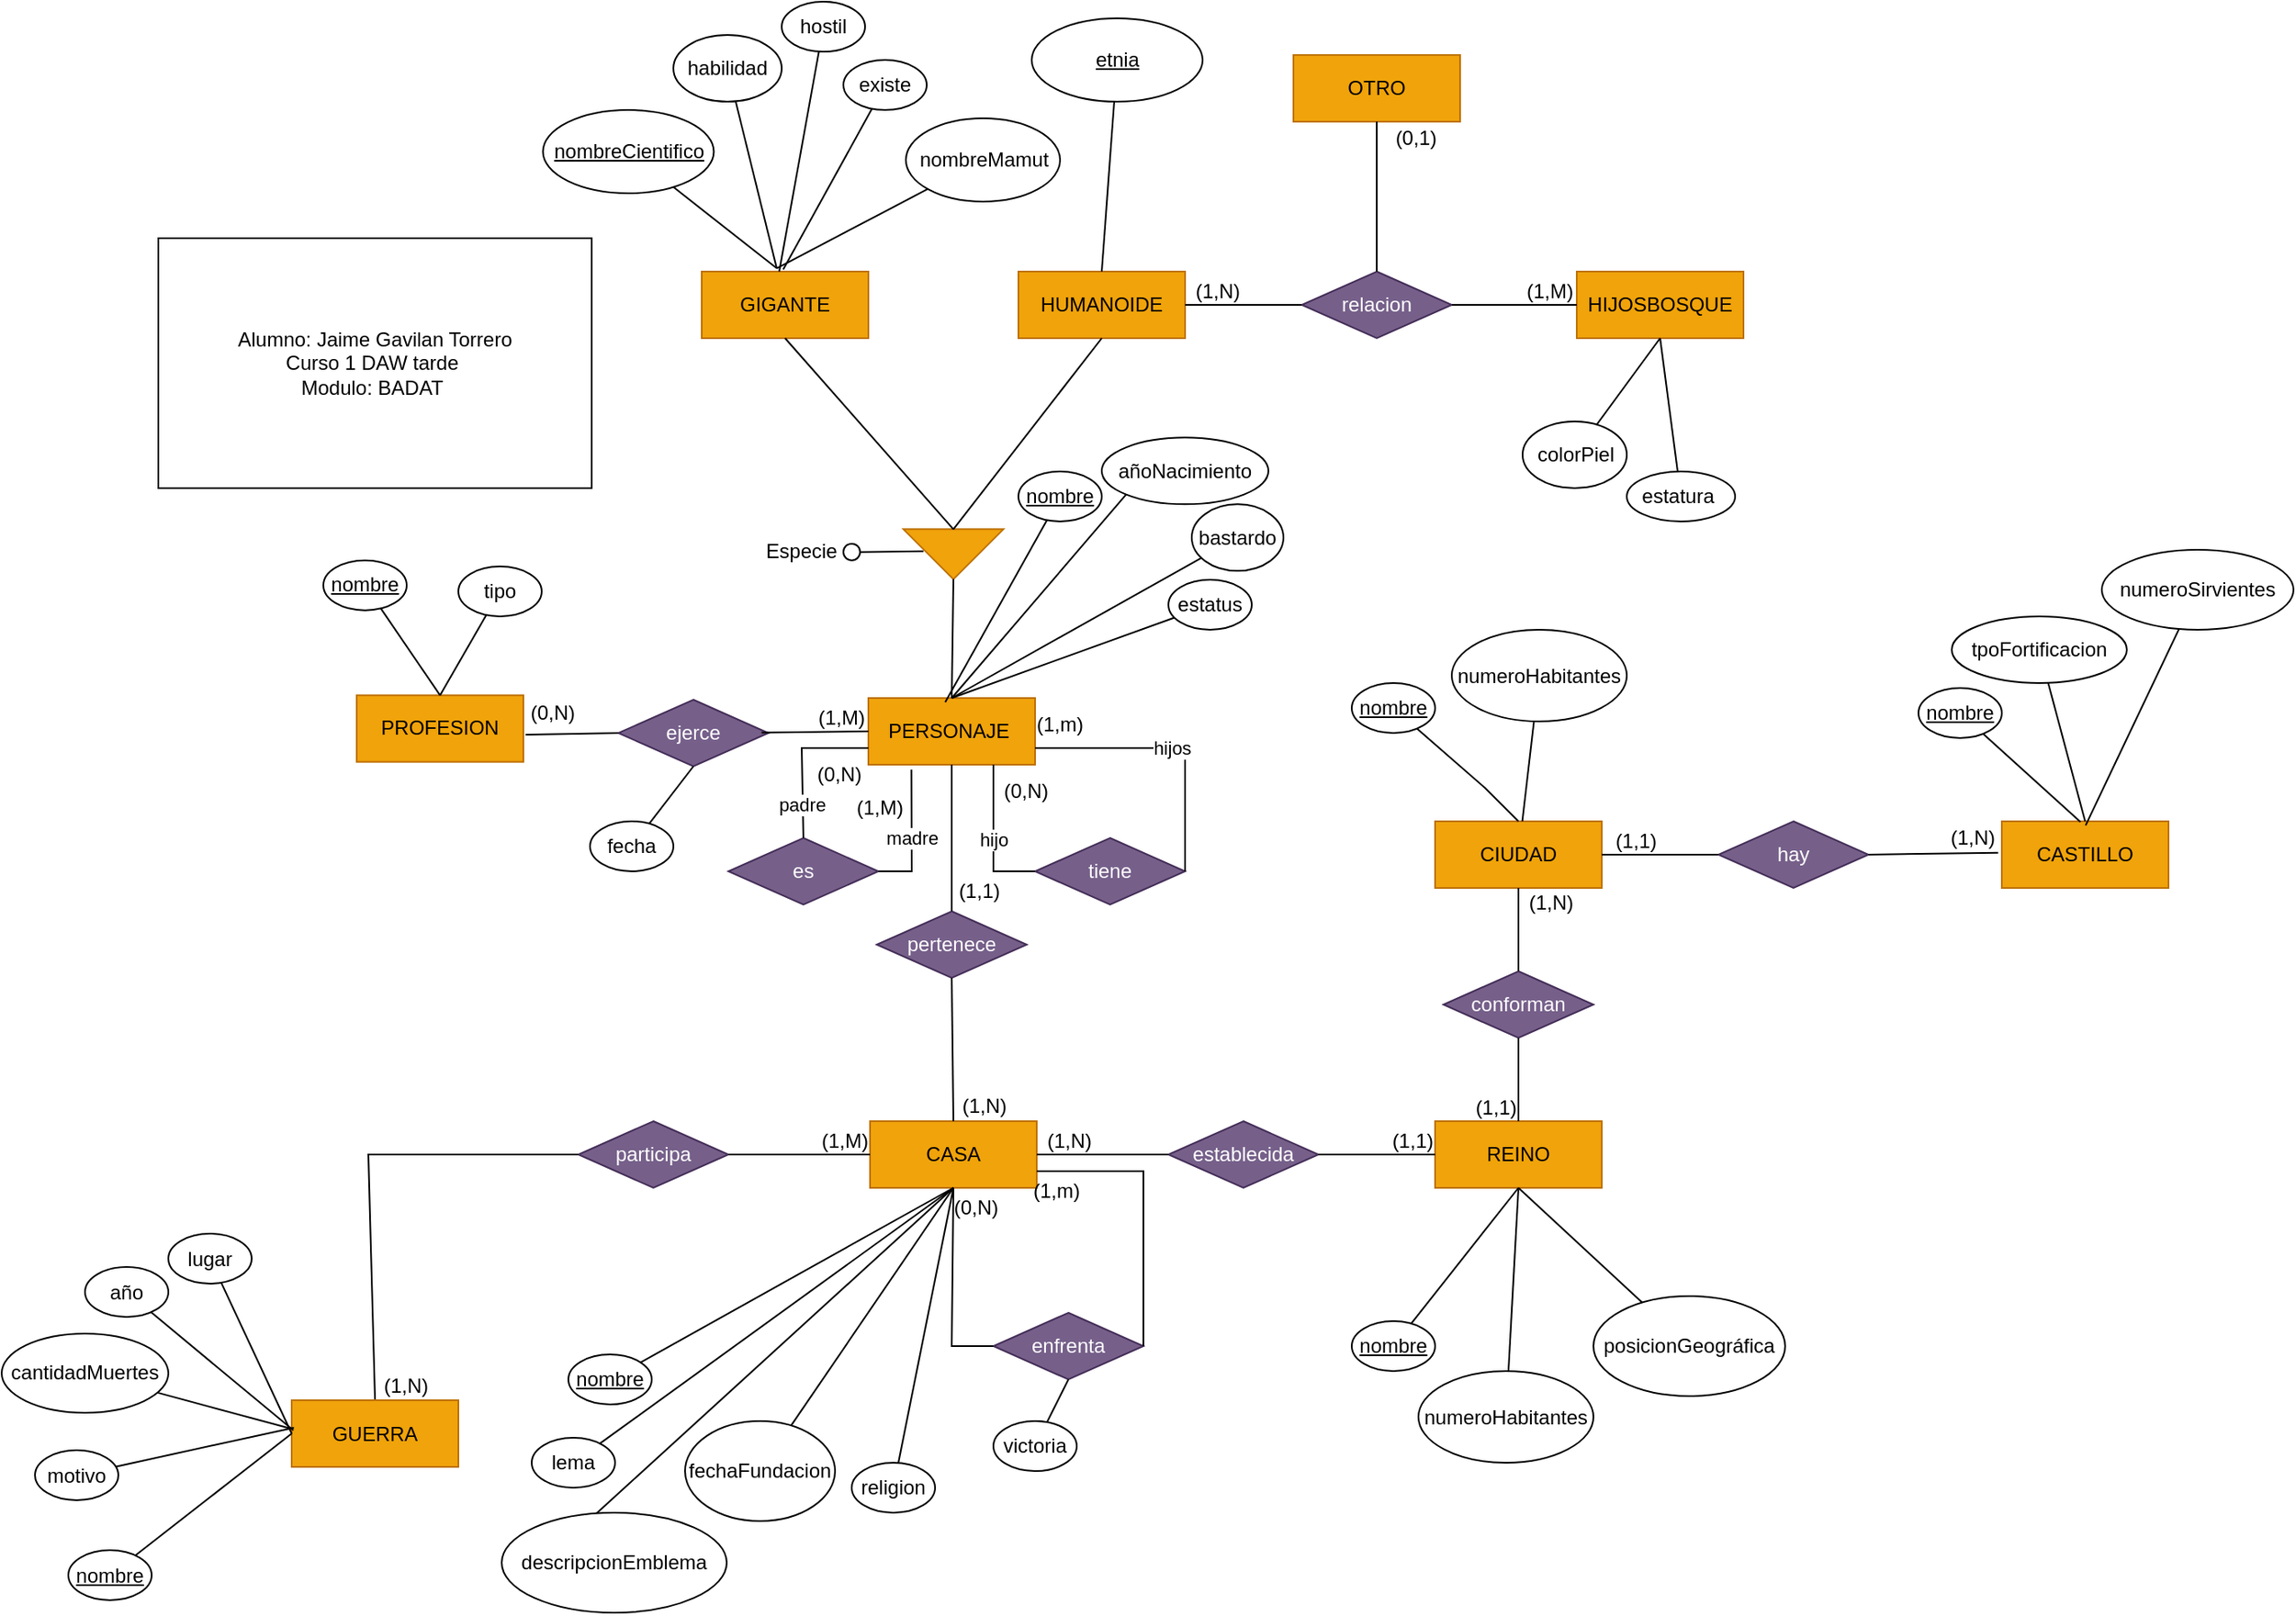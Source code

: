 <mxfile version="25.0.2">
  <diagram name="Página-1" id="i-In-CGGQDORLEXFnY1a">
    <mxGraphModel dx="3553" dy="3043" grid="1" gridSize="10" guides="1" tooltips="1" connect="1" arrows="1" fold="1" page="1" pageScale="1" pageWidth="827" pageHeight="1169" math="0" shadow="0">
      <root>
        <mxCell id="0" />
        <mxCell id="1" parent="0" />
        <mxCell id="lAShCBdb06rWJHVx_8w6-1" value="PERSONAJE&amp;nbsp;" style="whiteSpace=wrap;html=1;align=center;fillColor=#f0a30a;strokeColor=#BD7000;fontColor=#000000;" parent="1" vertex="1">
          <mxGeometry x="220" y="136" width="100" height="40" as="geometry" />
        </mxCell>
        <mxCell id="lAShCBdb06rWJHVx_8w6-2" value="" style="endArrow=none;html=1;rounded=0;exitX=0.461;exitY=0.063;exitDx=0;exitDy=0;exitPerimeter=0;" parent="1" source="lAShCBdb06rWJHVx_8w6-1" target="lAShCBdb06rWJHVx_8w6-3" edge="1">
          <mxGeometry relative="1" as="geometry">
            <mxPoint x="321" y="100" as="sourcePoint" />
            <mxPoint x="241" y="-5" as="targetPoint" />
          </mxGeometry>
        </mxCell>
        <mxCell id="lAShCBdb06rWJHVx_8w6-3" value="&lt;u&gt;nombre&lt;/u&gt;" style="ellipse;whiteSpace=wrap;html=1;align=center;" parent="1" vertex="1">
          <mxGeometry x="310" width="50" height="30" as="geometry" />
        </mxCell>
        <mxCell id="lAShCBdb06rWJHVx_8w6-6" value="" style="endArrow=none;html=1;rounded=0;exitX=0.5;exitY=0;exitDx=0;exitDy=0;entryX=0;entryY=1;entryDx=0;entryDy=0;" parent="1" source="lAShCBdb06rWJHVx_8w6-1" target="lAShCBdb06rWJHVx_8w6-7" edge="1">
          <mxGeometry relative="1" as="geometry">
            <mxPoint x="321" y="100" as="sourcePoint" />
            <mxPoint x="301" y="5" as="targetPoint" />
          </mxGeometry>
        </mxCell>
        <mxCell id="lAShCBdb06rWJHVx_8w6-7" value="añoNacimiento" style="ellipse;whiteSpace=wrap;html=1;align=center;" parent="1" vertex="1">
          <mxGeometry x="360" y="-20.32" width="100" height="40" as="geometry" />
        </mxCell>
        <mxCell id="lAShCBdb06rWJHVx_8w6-9" value="" style="endArrow=none;html=1;rounded=0;exitX=0.5;exitY=0;exitDx=0;exitDy=0;" parent="1" source="lAShCBdb06rWJHVx_8w6-1" target="lAShCBdb06rWJHVx_8w6-10" edge="1">
          <mxGeometry relative="1" as="geometry">
            <mxPoint x="270" y="140" as="sourcePoint" />
            <mxPoint x="391" y="-15" as="targetPoint" />
          </mxGeometry>
        </mxCell>
        <mxCell id="lAShCBdb06rWJHVx_8w6-10" value="bastardo" style="ellipse;whiteSpace=wrap;html=1;align=center;" parent="1" vertex="1">
          <mxGeometry x="414" y="19.68" width="55" height="40" as="geometry" />
        </mxCell>
        <mxCell id="lAShCBdb06rWJHVx_8w6-11" value="" style="endArrow=none;html=1;rounded=0;exitX=0.5;exitY=0;exitDx=0;exitDy=0;" parent="1" source="lAShCBdb06rWJHVx_8w6-1" target="lAShCBdb06rWJHVx_8w6-12" edge="1">
          <mxGeometry relative="1" as="geometry">
            <mxPoint x="321" y="100" as="sourcePoint" />
            <mxPoint x="475" y="-5" as="targetPoint" />
          </mxGeometry>
        </mxCell>
        <mxCell id="lAShCBdb06rWJHVx_8w6-12" value="estatus" style="ellipse;whiteSpace=wrap;html=1;align=center;" parent="1" vertex="1">
          <mxGeometry x="400" y="65" width="50" height="30" as="geometry" />
        </mxCell>
        <mxCell id="lAShCBdb06rWJHVx_8w6-13" value="CASA" style="whiteSpace=wrap;html=1;align=center;fillColor=#f0a30a;strokeColor=#BD7000;fontColor=#000000;" parent="1" vertex="1">
          <mxGeometry x="221" y="390" width="100" height="40" as="geometry" />
        </mxCell>
        <mxCell id="lAShCBdb06rWJHVx_8w6-14" value="pertenece" style="shape=rhombus;perimeter=rhombusPerimeter;whiteSpace=wrap;html=1;align=center;fillColor=#76608a;fontColor=#ffffff;strokeColor=#432D57;" parent="1" vertex="1">
          <mxGeometry x="225" y="264" width="90" height="40" as="geometry" />
        </mxCell>
        <mxCell id="lAShCBdb06rWJHVx_8w6-15" value="" style="endArrow=none;html=1;rounded=0;exitX=0.5;exitY=1;exitDx=0;exitDy=0;entryX=0.5;entryY=0;entryDx=0;entryDy=0;" parent="1" source="lAShCBdb06rWJHVx_8w6-14" target="lAShCBdb06rWJHVx_8w6-13" edge="1">
          <mxGeometry relative="1" as="geometry">
            <mxPoint x="127" y="220" as="sourcePoint" />
            <mxPoint x="80" y="250" as="targetPoint" />
          </mxGeometry>
        </mxCell>
        <mxCell id="lAShCBdb06rWJHVx_8w6-16" value="(1,N)" style="resizable=0;html=1;whiteSpace=wrap;align=right;verticalAlign=bottom;" parent="lAShCBdb06rWJHVx_8w6-15" connectable="0" vertex="1">
          <mxGeometry x="1" relative="1" as="geometry">
            <mxPoint x="34" as="offset" />
          </mxGeometry>
        </mxCell>
        <mxCell id="lAShCBdb06rWJHVx_8w6-17" value="" style="endArrow=none;html=1;rounded=0;exitX=0.5;exitY=0;exitDx=0;exitDy=0;entryX=0.5;entryY=1;entryDx=0;entryDy=0;" parent="1" source="lAShCBdb06rWJHVx_8w6-14" target="lAShCBdb06rWJHVx_8w6-1" edge="1">
          <mxGeometry relative="1" as="geometry">
            <mxPoint x="127" y="136" as="sourcePoint" />
            <mxPoint x="300" y="166" as="targetPoint" />
          </mxGeometry>
        </mxCell>
        <mxCell id="lAShCBdb06rWJHVx_8w6-18" value="(1,1)" style="resizable=0;html=1;whiteSpace=wrap;align=right;verticalAlign=bottom;" parent="lAShCBdb06rWJHVx_8w6-17" connectable="0" vertex="1">
          <mxGeometry x="1" relative="1" as="geometry">
            <mxPoint x="30" y="84" as="offset" />
          </mxGeometry>
        </mxCell>
        <mxCell id="lAShCBdb06rWJHVx_8w6-19" value="" style="endArrow=none;html=1;rounded=0;exitX=0.5;exitY=1;exitDx=0;exitDy=0;" parent="1" source="lAShCBdb06rWJHVx_8w6-13" target="lAShCBdb06rWJHVx_8w6-20" edge="1">
          <mxGeometry relative="1" as="geometry">
            <mxPoint x="300" y="533" as="sourcePoint" />
            <mxPoint x="266" y="445" as="targetPoint" />
          </mxGeometry>
        </mxCell>
        <mxCell id="lAShCBdb06rWJHVx_8w6-20" value="&lt;u&gt;nombre&lt;/u&gt;" style="ellipse;whiteSpace=wrap;html=1;align=center;" parent="1" vertex="1">
          <mxGeometry x="40" y="530" width="50" height="30" as="geometry" />
        </mxCell>
        <mxCell id="lAShCBdb06rWJHVx_8w6-21" value="" style="endArrow=none;html=1;rounded=0;exitX=0.5;exitY=1;exitDx=0;exitDy=0;" parent="1" source="lAShCBdb06rWJHVx_8w6-13" target="lAShCBdb06rWJHVx_8w6-22" edge="1">
          <mxGeometry relative="1" as="geometry">
            <mxPoint x="221" y="505" as="sourcePoint" />
            <mxPoint x="281" y="505" as="targetPoint" />
          </mxGeometry>
        </mxCell>
        <mxCell id="lAShCBdb06rWJHVx_8w6-22" value="lema" style="ellipse;whiteSpace=wrap;html=1;align=center;" parent="1" vertex="1">
          <mxGeometry x="18" y="580" width="50" height="30" as="geometry" />
        </mxCell>
        <mxCell id="lAShCBdb06rWJHVx_8w6-23" value="" style="endArrow=none;html=1;rounded=0;exitX=0.5;exitY=1;exitDx=0;exitDy=0;entryX=0.385;entryY=0.081;entryDx=0;entryDy=0;entryPerimeter=0;" parent="1" source="lAShCBdb06rWJHVx_8w6-13" target="lAShCBdb06rWJHVx_8w6-24" edge="1">
          <mxGeometry relative="1" as="geometry">
            <mxPoint x="280" y="515" as="sourcePoint" />
            <mxPoint x="340" y="515" as="targetPoint" />
          </mxGeometry>
        </mxCell>
        <mxCell id="lAShCBdb06rWJHVx_8w6-24" value="descripcionEmblema" style="ellipse;whiteSpace=wrap;html=1;align=center;" parent="1" vertex="1">
          <mxGeometry y="625" width="135" height="60" as="geometry" />
        </mxCell>
        <mxCell id="lAShCBdb06rWJHVx_8w6-25" value="" style="endArrow=none;html=1;rounded=0;exitX=0.5;exitY=1;exitDx=0;exitDy=0;" parent="1" source="lAShCBdb06rWJHVx_8w6-13" target="lAShCBdb06rWJHVx_8w6-26" edge="1">
          <mxGeometry relative="1" as="geometry">
            <mxPoint x="345" y="515" as="sourcePoint" />
            <mxPoint x="405" y="515" as="targetPoint" />
          </mxGeometry>
        </mxCell>
        <mxCell id="lAShCBdb06rWJHVx_8w6-26" value="fechaFundacion" style="ellipse;whiteSpace=wrap;html=1;align=center;" parent="1" vertex="1">
          <mxGeometry x="110" y="570" width="90" height="60" as="geometry" />
        </mxCell>
        <mxCell id="lAShCBdb06rWJHVx_8w6-27" value="" style="endArrow=none;html=1;rounded=0;exitX=0.5;exitY=1;exitDx=0;exitDy=0;" parent="1" source="lAShCBdb06rWJHVx_8w6-13" target="lAShCBdb06rWJHVx_8w6-28" edge="1">
          <mxGeometry relative="1" as="geometry">
            <mxPoint x="371" y="525" as="sourcePoint" />
            <mxPoint x="431" y="525" as="targetPoint" />
          </mxGeometry>
        </mxCell>
        <mxCell id="lAShCBdb06rWJHVx_8w6-28" value="religion" style="ellipse;whiteSpace=wrap;html=1;align=center;" parent="1" vertex="1">
          <mxGeometry x="210" y="595" width="50" height="30" as="geometry" />
        </mxCell>
        <mxCell id="lAShCBdb06rWJHVx_8w6-29" value="REINO" style="whiteSpace=wrap;html=1;align=center;fillColor=#f0a30a;strokeColor=#BD7000;fontColor=#000000;" parent="1" vertex="1">
          <mxGeometry x="560" y="390" width="100" height="40" as="geometry" />
        </mxCell>
        <mxCell id="lAShCBdb06rWJHVx_8w6-30" value="establecida" style="shape=rhombus;perimeter=rhombusPerimeter;whiteSpace=wrap;html=1;align=center;fillColor=#76608a;fontColor=#ffffff;strokeColor=#432D57;" parent="1" vertex="1">
          <mxGeometry x="400" y="390" width="90" height="40" as="geometry" />
        </mxCell>
        <mxCell id="lAShCBdb06rWJHVx_8w6-31" value="" style="endArrow=none;html=1;rounded=0;exitX=0;exitY=0.5;exitDx=0;exitDy=0;entryX=1;entryY=0.5;entryDx=0;entryDy=0;" parent="1" source="lAShCBdb06rWJHVx_8w6-30" target="lAShCBdb06rWJHVx_8w6-13" edge="1">
          <mxGeometry relative="1" as="geometry">
            <mxPoint x="377" y="380" as="sourcePoint" />
            <mxPoint x="330" y="410" as="targetPoint" />
          </mxGeometry>
        </mxCell>
        <mxCell id="lAShCBdb06rWJHVx_8w6-32" value="(1,N)" style="resizable=0;html=1;whiteSpace=wrap;align=right;verticalAlign=bottom;" parent="lAShCBdb06rWJHVx_8w6-31" connectable="0" vertex="1">
          <mxGeometry x="1" relative="1" as="geometry">
            <mxPoint x="34" as="offset" />
          </mxGeometry>
        </mxCell>
        <mxCell id="lAShCBdb06rWJHVx_8w6-33" value="" style="endArrow=none;html=1;rounded=0;exitX=1;exitY=0.5;exitDx=0;exitDy=0;entryX=0;entryY=0.5;entryDx=0;entryDy=0;" parent="1" source="lAShCBdb06rWJHVx_8w6-30" target="lAShCBdb06rWJHVx_8w6-29" edge="1">
          <mxGeometry relative="1" as="geometry">
            <mxPoint x="377" y="380" as="sourcePoint" />
            <mxPoint x="550" y="410" as="targetPoint" />
          </mxGeometry>
        </mxCell>
        <mxCell id="lAShCBdb06rWJHVx_8w6-34" value="(1,1)" style="resizable=0;html=1;whiteSpace=wrap;align=right;verticalAlign=bottom;" parent="lAShCBdb06rWJHVx_8w6-33" connectable="0" vertex="1">
          <mxGeometry x="1" relative="1" as="geometry">
            <mxPoint as="offset" />
          </mxGeometry>
        </mxCell>
        <mxCell id="lAShCBdb06rWJHVx_8w6-35" value="" style="endArrow=none;html=1;rounded=0;exitX=0.5;exitY=1;exitDx=0;exitDy=0;" parent="1" source="lAShCBdb06rWJHVx_8w6-29" target="lAShCBdb06rWJHVx_8w6-36" edge="1">
          <mxGeometry relative="1" as="geometry">
            <mxPoint x="621" y="480" as="sourcePoint" />
            <mxPoint x="616" y="495" as="targetPoint" />
          </mxGeometry>
        </mxCell>
        <mxCell id="lAShCBdb06rWJHVx_8w6-36" value="&lt;u&gt;nombre&lt;/u&gt;" style="ellipse;whiteSpace=wrap;html=1;align=center;" parent="1" vertex="1">
          <mxGeometry x="510" y="510" width="50" height="30" as="geometry" />
        </mxCell>
        <mxCell id="lAShCBdb06rWJHVx_8w6-37" value="" style="endArrow=none;html=1;rounded=0;exitX=0.5;exitY=1;exitDx=0;exitDy=0;" parent="1" source="lAShCBdb06rWJHVx_8w6-29" target="lAShCBdb06rWJHVx_8w6-38" edge="1">
          <mxGeometry relative="1" as="geometry">
            <mxPoint x="550" y="510" as="sourcePoint" />
            <mxPoint x="610" y="510" as="targetPoint" />
          </mxGeometry>
        </mxCell>
        <mxCell id="lAShCBdb06rWJHVx_8w6-38" value="numeroHabitantes" style="ellipse;whiteSpace=wrap;html=1;align=center;" parent="1" vertex="1">
          <mxGeometry x="550" y="540" width="105" height="55" as="geometry" />
        </mxCell>
        <mxCell id="lAShCBdb06rWJHVx_8w6-39" value="" style="endArrow=none;html=1;rounded=0;exitX=0.5;exitY=1;exitDx=0;exitDy=0;" parent="1" source="lAShCBdb06rWJHVx_8w6-29" target="lAShCBdb06rWJHVx_8w6-40" edge="1">
          <mxGeometry relative="1" as="geometry">
            <mxPoint x="630" y="495" as="sourcePoint" />
            <mxPoint x="690" y="495" as="targetPoint" />
          </mxGeometry>
        </mxCell>
        <mxCell id="lAShCBdb06rWJHVx_8w6-40" value="posicionGeográfica" style="ellipse;whiteSpace=wrap;html=1;align=center;" parent="1" vertex="1">
          <mxGeometry x="655" y="495" width="115" height="60" as="geometry" />
        </mxCell>
        <mxCell id="lAShCBdb06rWJHVx_8w6-43" value="CIUDAD" style="whiteSpace=wrap;html=1;align=center;fillColor=#f0a30a;strokeColor=#BD7000;fontColor=#000000;" parent="1" vertex="1">
          <mxGeometry x="560" y="210" width="100" height="40" as="geometry" />
        </mxCell>
        <mxCell id="lAShCBdb06rWJHVx_8w6-44" value="conforman" style="shape=rhombus;perimeter=rhombusPerimeter;whiteSpace=wrap;html=1;align=center;fillColor=#76608a;fontColor=#ffffff;strokeColor=#432D57;" parent="1" vertex="1">
          <mxGeometry x="565" y="300" width="90" height="40" as="geometry" />
        </mxCell>
        <mxCell id="lAShCBdb06rWJHVx_8w6-45" value="" style="endArrow=none;html=1;rounded=0;exitX=0.5;exitY=0;exitDx=0;exitDy=0;entryX=0.5;entryY=1;entryDx=0;entryDy=0;" parent="1" source="lAShCBdb06rWJHVx_8w6-44" target="lAShCBdb06rWJHVx_8w6-43" edge="1">
          <mxGeometry relative="1" as="geometry">
            <mxPoint x="542" y="290" as="sourcePoint" />
            <mxPoint x="495" y="320" as="targetPoint" />
          </mxGeometry>
        </mxCell>
        <mxCell id="lAShCBdb06rWJHVx_8w6-46" value="(1,N)" style="resizable=0;html=1;whiteSpace=wrap;align=right;verticalAlign=bottom;" parent="lAShCBdb06rWJHVx_8w6-45" connectable="0" vertex="1">
          <mxGeometry x="1" relative="1" as="geometry">
            <mxPoint x="34" y="17" as="offset" />
          </mxGeometry>
        </mxCell>
        <mxCell id="lAShCBdb06rWJHVx_8w6-47" value="" style="endArrow=none;html=1;rounded=0;exitX=0.5;exitY=1;exitDx=0;exitDy=0;entryX=0.5;entryY=0;entryDx=0;entryDy=0;" parent="1" source="lAShCBdb06rWJHVx_8w6-44" target="lAShCBdb06rWJHVx_8w6-29" edge="1">
          <mxGeometry relative="1" as="geometry">
            <mxPoint x="537" y="290" as="sourcePoint" />
            <mxPoint x="710" y="320" as="targetPoint" />
            <Array as="points" />
          </mxGeometry>
        </mxCell>
        <mxCell id="lAShCBdb06rWJHVx_8w6-48" value="(1,1)" style="resizable=0;html=1;whiteSpace=wrap;align=right;verticalAlign=bottom;" parent="lAShCBdb06rWJHVx_8w6-47" connectable="0" vertex="1">
          <mxGeometry x="1" relative="1" as="geometry">
            <mxPoint as="offset" />
          </mxGeometry>
        </mxCell>
        <mxCell id="lAShCBdb06rWJHVx_8w6-49" value="" style="endArrow=none;html=1;rounded=0;exitX=0.5;exitY=0;exitDx=0;exitDy=0;" parent="1" source="lAShCBdb06rWJHVx_8w6-43" target="lAShCBdb06rWJHVx_8w6-50" edge="1">
          <mxGeometry relative="1" as="geometry">
            <mxPoint x="614" y="210" as="sourcePoint" />
            <mxPoint x="580" y="122" as="targetPoint" />
            <Array as="points">
              <mxPoint x="590" y="190" />
            </Array>
          </mxGeometry>
        </mxCell>
        <mxCell id="lAShCBdb06rWJHVx_8w6-50" value="&lt;u&gt;nombre&lt;/u&gt;" style="ellipse;whiteSpace=wrap;html=1;align=center;" parent="1" vertex="1">
          <mxGeometry x="510" y="127" width="50" height="30" as="geometry" />
        </mxCell>
        <mxCell id="lAShCBdb06rWJHVx_8w6-51" value="" style="endArrow=none;html=1;rounded=0;" parent="1" source="lAShCBdb06rWJHVx_8w6-43" target="lAShCBdb06rWJHVx_8w6-52" edge="1">
          <mxGeometry relative="1" as="geometry">
            <mxPoint x="697.5" y="25" as="sourcePoint" />
            <mxPoint x="697.5" y="105" as="targetPoint" />
          </mxGeometry>
        </mxCell>
        <mxCell id="lAShCBdb06rWJHVx_8w6-52" value="numeroHabitantes" style="ellipse;whiteSpace=wrap;html=1;align=center;" parent="1" vertex="1">
          <mxGeometry x="570" y="95" width="105" height="55" as="geometry" />
        </mxCell>
        <mxCell id="lAShCBdb06rWJHVx_8w6-53" value="CASTILLO" style="whiteSpace=wrap;html=1;align=center;fillColor=#f0a30a;strokeColor=#BD7000;fontColor=#000000;" parent="1" vertex="1">
          <mxGeometry x="900" y="210" width="100" height="40" as="geometry" />
        </mxCell>
        <mxCell id="lAShCBdb06rWJHVx_8w6-54" value="hay" style="shape=rhombus;perimeter=rhombusPerimeter;whiteSpace=wrap;html=1;align=center;fillColor=#76608a;fontColor=#ffffff;strokeColor=#432D57;" parent="1" vertex="1">
          <mxGeometry x="730" y="210" width="90" height="40" as="geometry" />
        </mxCell>
        <mxCell id="lAShCBdb06rWJHVx_8w6-55" value="" style="endArrow=none;html=1;rounded=0;exitX=0;exitY=0.5;exitDx=0;exitDy=0;entryX=1;entryY=0.5;entryDx=0;entryDy=0;entryPerimeter=0;" parent="1" source="lAShCBdb06rWJHVx_8w6-54" target="lAShCBdb06rWJHVx_8w6-43" edge="1">
          <mxGeometry relative="1" as="geometry">
            <mxPoint x="707" y="200" as="sourcePoint" />
            <mxPoint x="660" y="228" as="targetPoint" />
            <Array as="points">
              <mxPoint x="700" y="230" />
            </Array>
          </mxGeometry>
        </mxCell>
        <mxCell id="lAShCBdb06rWJHVx_8w6-56" value="(1,1)" style="resizable=0;html=1;whiteSpace=wrap;align=right;verticalAlign=bottom;" parent="lAShCBdb06rWJHVx_8w6-55" connectable="0" vertex="1">
          <mxGeometry x="1" relative="1" as="geometry">
            <mxPoint x="34" as="offset" />
          </mxGeometry>
        </mxCell>
        <mxCell id="lAShCBdb06rWJHVx_8w6-57" value="" style="endArrow=none;html=1;rounded=0;exitX=1;exitY=0.5;exitDx=0;exitDy=0;entryX=-0.022;entryY=0.471;entryDx=0;entryDy=0;entryPerimeter=0;" parent="1" source="lAShCBdb06rWJHVx_8w6-54" target="lAShCBdb06rWJHVx_8w6-53" edge="1">
          <mxGeometry relative="1" as="geometry">
            <mxPoint x="707" y="200" as="sourcePoint" />
            <mxPoint x="890" y="230" as="targetPoint" />
          </mxGeometry>
        </mxCell>
        <mxCell id="lAShCBdb06rWJHVx_8w6-58" value="(1,N)" style="resizable=0;html=1;whiteSpace=wrap;align=right;verticalAlign=bottom;" parent="lAShCBdb06rWJHVx_8w6-57" connectable="0" vertex="1">
          <mxGeometry x="1" relative="1" as="geometry">
            <mxPoint as="offset" />
          </mxGeometry>
        </mxCell>
        <mxCell id="lAShCBdb06rWJHVx_8w6-59" value="" style="endArrow=none;html=1;rounded=0;exitX=0.472;exitY=0.009;exitDx=0;exitDy=0;exitPerimeter=0;" parent="1" source="lAShCBdb06rWJHVx_8w6-53" target="lAShCBdb06rWJHVx_8w6-60" edge="1">
          <mxGeometry relative="1" as="geometry">
            <mxPoint x="950" y="213" as="sourcePoint" />
            <mxPoint x="920" y="125" as="targetPoint" />
            <Array as="points" />
          </mxGeometry>
        </mxCell>
        <mxCell id="lAShCBdb06rWJHVx_8w6-60" value="&lt;u&gt;nombre&lt;/u&gt;" style="ellipse;whiteSpace=wrap;html=1;align=center;" parent="1" vertex="1">
          <mxGeometry x="850" y="130" width="50" height="30" as="geometry" />
        </mxCell>
        <mxCell id="lAShCBdb06rWJHVx_8w6-61" value="" style="endArrow=none;html=1;rounded=0;exitX=0.5;exitY=0;exitDx=0;exitDy=0;" parent="1" source="lAShCBdb06rWJHVx_8w6-53" target="lAShCBdb06rWJHVx_8w6-62" edge="1">
          <mxGeometry relative="1" as="geometry">
            <mxPoint x="890" y="142" as="sourcePoint" />
            <mxPoint x="950" y="142" as="targetPoint" />
          </mxGeometry>
        </mxCell>
        <mxCell id="lAShCBdb06rWJHVx_8w6-62" value="tpoFortificacion" style="ellipse;whiteSpace=wrap;html=1;align=center;" parent="1" vertex="1">
          <mxGeometry x="870" y="87" width="105" height="40" as="geometry" />
        </mxCell>
        <mxCell id="lAShCBdb06rWJHVx_8w6-63" value="" style="endArrow=none;html=1;rounded=0;exitX=0.503;exitY=0.061;exitDx=0;exitDy=0;exitPerimeter=0;" parent="1" source="lAShCBdb06rWJHVx_8w6-53" target="lAShCBdb06rWJHVx_8w6-64" edge="1">
          <mxGeometry relative="1" as="geometry">
            <mxPoint x="960" y="107" as="sourcePoint" />
            <mxPoint x="1020" y="107" as="targetPoint" />
          </mxGeometry>
        </mxCell>
        <mxCell id="lAShCBdb06rWJHVx_8w6-64" value="numeroSirvientes" style="ellipse;whiteSpace=wrap;html=1;align=center;" parent="1" vertex="1">
          <mxGeometry x="960" y="47" width="115" height="48" as="geometry" />
        </mxCell>
        <mxCell id="lAShCBdb06rWJHVx_8w6-66" value="participa" style="shape=rhombus;perimeter=rhombusPerimeter;whiteSpace=wrap;html=1;align=center;fillColor=#76608a;fontColor=#ffffff;strokeColor=#432D57;" parent="1" vertex="1">
          <mxGeometry x="46" y="390" width="90" height="40" as="geometry" />
        </mxCell>
        <mxCell id="lAShCBdb06rWJHVx_8w6-67" value="" style="endArrow=none;html=1;rounded=0;exitX=0;exitY=0.5;exitDx=0;exitDy=0;entryX=0.5;entryY=0;entryDx=0;entryDy=0;" parent="1" source="lAShCBdb06rWJHVx_8w6-66" target="lAShCBdb06rWJHVx_8w6-71" edge="1">
          <mxGeometry relative="1" as="geometry">
            <mxPoint x="37" y="380" as="sourcePoint" />
            <mxPoint x="-10" y="410" as="targetPoint" />
            <Array as="points">
              <mxPoint x="-80" y="410" />
            </Array>
          </mxGeometry>
        </mxCell>
        <mxCell id="lAShCBdb06rWJHVx_8w6-68" value="(1,N)" style="resizable=0;html=1;whiteSpace=wrap;align=right;verticalAlign=bottom;" parent="lAShCBdb06rWJHVx_8w6-67" connectable="0" vertex="1">
          <mxGeometry x="1" relative="1" as="geometry">
            <mxPoint x="34" as="offset" />
          </mxGeometry>
        </mxCell>
        <mxCell id="lAShCBdb06rWJHVx_8w6-69" value="" style="endArrow=none;html=1;rounded=0;exitX=1;exitY=0.5;exitDx=0;exitDy=0;entryX=0;entryY=0.5;entryDx=0;entryDy=0;" parent="1" source="lAShCBdb06rWJHVx_8w6-66" target="lAShCBdb06rWJHVx_8w6-13" edge="1">
          <mxGeometry relative="1" as="geometry">
            <mxPoint x="37" y="380" as="sourcePoint" />
            <mxPoint x="210" y="410" as="targetPoint" />
          </mxGeometry>
        </mxCell>
        <mxCell id="lAShCBdb06rWJHVx_8w6-70" value="(1,M)" style="resizable=0;html=1;whiteSpace=wrap;align=right;verticalAlign=bottom;" parent="lAShCBdb06rWJHVx_8w6-69" connectable="0" vertex="1">
          <mxGeometry x="1" relative="1" as="geometry">
            <mxPoint as="offset" />
          </mxGeometry>
        </mxCell>
        <mxCell id="lAShCBdb06rWJHVx_8w6-71" value="GUERRA" style="whiteSpace=wrap;html=1;align=center;fillColor=#f0a30a;strokeColor=#BD7000;fontColor=#000000;" parent="1" vertex="1">
          <mxGeometry x="-126" y="557.5" width="100" height="40" as="geometry" />
        </mxCell>
        <mxCell id="lAShCBdb06rWJHVx_8w6-73" value="" style="endArrow=none;html=1;rounded=0;exitX=0;exitY=0.5;exitDx=0;exitDy=0;" parent="1" source="lAShCBdb06rWJHVx_8w6-71" target="lAShCBdb06rWJHVx_8w6-74" edge="1">
          <mxGeometry relative="1" as="geometry">
            <mxPoint x="-106" y="482.5" as="sourcePoint" />
            <mxPoint x="-46" y="482.5" as="targetPoint" />
          </mxGeometry>
        </mxCell>
        <mxCell id="lAShCBdb06rWJHVx_8w6-74" value="lugar" style="ellipse;whiteSpace=wrap;html=1;align=center;" parent="1" vertex="1">
          <mxGeometry x="-200" y="457.5" width="50" height="30" as="geometry" />
        </mxCell>
        <mxCell id="lAShCBdb06rWJHVx_8w6-75" value="" style="endArrow=none;html=1;rounded=0;exitX=0.01;exitY=0.451;exitDx=0;exitDy=0;exitPerimeter=0;" parent="1" source="lAShCBdb06rWJHVx_8w6-71" target="lAShCBdb06rWJHVx_8w6-76" edge="1">
          <mxGeometry relative="1" as="geometry">
            <mxPoint x="-146" y="422.5" as="sourcePoint" />
            <mxPoint x="-86" y="422.5" as="targetPoint" />
          </mxGeometry>
        </mxCell>
        <mxCell id="lAShCBdb06rWJHVx_8w6-76" value="año" style="ellipse;whiteSpace=wrap;html=1;align=center;" parent="1" vertex="1">
          <mxGeometry x="-250" y="477.5" width="50" height="30" as="geometry" />
        </mxCell>
        <mxCell id="lAShCBdb06rWJHVx_8w6-77" value="" style="endArrow=none;html=1;rounded=0;exitX=-0.01;exitY=0.423;exitDx=0;exitDy=0;exitPerimeter=0;" parent="1" source="lAShCBdb06rWJHVx_8w6-71" target="lAShCBdb06rWJHVx_8w6-78" edge="1">
          <mxGeometry relative="1" as="geometry">
            <mxPoint x="-206" y="437.5" as="sourcePoint" />
            <mxPoint x="-145" y="432.5" as="targetPoint" />
          </mxGeometry>
        </mxCell>
        <mxCell id="lAShCBdb06rWJHVx_8w6-78" value="cantidadMuertes" style="ellipse;whiteSpace=wrap;html=1;align=center;" parent="1" vertex="1">
          <mxGeometry x="-300" y="517.5" width="100" height="47.5" as="geometry" />
        </mxCell>
        <mxCell id="lAShCBdb06rWJHVx_8w6-80" value="" style="endArrow=none;html=1;rounded=0;exitX=0.013;exitY=0.412;exitDx=0;exitDy=0;exitPerimeter=0;" parent="1" source="lAShCBdb06rWJHVx_8w6-71" target="lAShCBdb06rWJHVx_8w6-81" edge="1">
          <mxGeometry relative="1" as="geometry">
            <mxPoint x="-305" y="462.5" as="sourcePoint" />
            <mxPoint x="-245" y="462.5" as="targetPoint" />
          </mxGeometry>
        </mxCell>
        <mxCell id="lAShCBdb06rWJHVx_8w6-81" value="motivo" style="ellipse;whiteSpace=wrap;html=1;align=center;" parent="1" vertex="1">
          <mxGeometry x="-280" y="587.5" width="50" height="30" as="geometry" />
        </mxCell>
        <mxCell id="lAShCBdb06rWJHVx_8w6-82" value="" style="endArrow=none;html=1;rounded=0;exitX=0;exitY=0.5;exitDx=0;exitDy=0;" parent="1" source="lAShCBdb06rWJHVx_8w6-71" target="lAShCBdb06rWJHVx_8w6-83" edge="1">
          <mxGeometry relative="1" as="geometry">
            <mxPoint x="-305" y="509.5" as="sourcePoint" />
            <mxPoint x="-245" y="509.5" as="targetPoint" />
          </mxGeometry>
        </mxCell>
        <mxCell id="lAShCBdb06rWJHVx_8w6-83" value="&lt;u&gt;nombre&lt;/u&gt;" style="ellipse;whiteSpace=wrap;html=1;align=center;" parent="1" vertex="1">
          <mxGeometry x="-260" y="647.5" width="50" height="30" as="geometry" />
        </mxCell>
        <mxCell id="lAShCBdb06rWJHVx_8w6-88" value="enfrenta" style="shape=rhombus;perimeter=rhombusPerimeter;whiteSpace=wrap;html=1;align=center;fillColor=#76608a;fontColor=#ffffff;strokeColor=#432D57;" parent="1" vertex="1">
          <mxGeometry x="295" y="505" width="90" height="40" as="geometry" />
        </mxCell>
        <mxCell id="lAShCBdb06rWJHVx_8w6-89" value="" style="endArrow=none;html=1;rounded=0;exitX=0;exitY=0.5;exitDx=0;exitDy=0;entryX=0.5;entryY=1;entryDx=0;entryDy=0;" parent="1" source="lAShCBdb06rWJHVx_8w6-88" target="lAShCBdb06rWJHVx_8w6-13" edge="1">
          <mxGeometry relative="1" as="geometry">
            <mxPoint x="272" y="495" as="sourcePoint" />
            <mxPoint x="225" y="525" as="targetPoint" />
            <Array as="points">
              <mxPoint x="270" y="525" />
            </Array>
          </mxGeometry>
        </mxCell>
        <mxCell id="lAShCBdb06rWJHVx_8w6-90" value="(0,N)" style="resizable=0;html=1;whiteSpace=wrap;align=right;verticalAlign=bottom;" parent="lAShCBdb06rWJHVx_8w6-89" connectable="0" vertex="1">
          <mxGeometry x="1" relative="1" as="geometry">
            <mxPoint x="29" y="20" as="offset" />
          </mxGeometry>
        </mxCell>
        <mxCell id="lAShCBdb06rWJHVx_8w6-91" value="" style="endArrow=none;html=1;rounded=0;exitX=1;exitY=0.5;exitDx=0;exitDy=0;entryX=1;entryY=0.75;entryDx=0;entryDy=0;" parent="1" source="lAShCBdb06rWJHVx_8w6-88" target="lAShCBdb06rWJHVx_8w6-13" edge="1">
          <mxGeometry relative="1" as="geometry">
            <mxPoint x="272" y="495" as="sourcePoint" />
            <mxPoint x="445" y="525" as="targetPoint" />
            <Array as="points">
              <mxPoint x="385" y="420" />
            </Array>
          </mxGeometry>
        </mxCell>
        <mxCell id="lAShCBdb06rWJHVx_8w6-92" value="(1,m)" style="resizable=0;html=1;whiteSpace=wrap;align=right;verticalAlign=bottom;" parent="lAShCBdb06rWJHVx_8w6-91" connectable="0" vertex="1">
          <mxGeometry x="1" relative="1" as="geometry">
            <mxPoint x="27" y="20" as="offset" />
          </mxGeometry>
        </mxCell>
        <mxCell id="lAShCBdb06rWJHVx_8w6-93" value="" style="endArrow=none;html=1;rounded=0;exitX=0.5;exitY=1;exitDx=0;exitDy=0;" parent="1" source="lAShCBdb06rWJHVx_8w6-88" target="lAShCBdb06rWJHVx_8w6-94" edge="1">
          <mxGeometry relative="1" as="geometry">
            <mxPoint x="320" y="570" as="sourcePoint" />
            <mxPoint x="380" y="570" as="targetPoint" />
          </mxGeometry>
        </mxCell>
        <mxCell id="lAShCBdb06rWJHVx_8w6-94" value="victoria" style="ellipse;whiteSpace=wrap;html=1;align=center;" parent="1" vertex="1">
          <mxGeometry x="295" y="570" width="50" height="30" as="geometry" />
        </mxCell>
        <mxCell id="lAShCBdb06rWJHVx_8w6-95" value="PROFESION" style="whiteSpace=wrap;html=1;align=center;fillColor=#f0a30a;strokeColor=#BD7000;fontColor=#000000;" parent="1" vertex="1">
          <mxGeometry x="-87" y="134.32" width="100" height="40" as="geometry" />
        </mxCell>
        <mxCell id="lAShCBdb06rWJHVx_8w6-96" value="ejerce" style="shape=rhombus;perimeter=rhombusPerimeter;whiteSpace=wrap;html=1;align=center;fillColor=#76608a;fontColor=#ffffff;strokeColor=#432D57;" parent="1" vertex="1">
          <mxGeometry x="70" y="137" width="90" height="40" as="geometry" />
        </mxCell>
        <mxCell id="lAShCBdb06rWJHVx_8w6-97" value="" style="endArrow=none;html=1;rounded=0;exitX=0.954;exitY=0.495;exitDx=0;exitDy=0;entryX=0;entryY=0.5;entryDx=0;entryDy=0;exitPerimeter=0;" parent="1" source="lAShCBdb06rWJHVx_8w6-96" target="lAShCBdb06rWJHVx_8w6-1" edge="1">
          <mxGeometry relative="1" as="geometry">
            <mxPoint x="203" y="46" as="sourcePoint" />
            <mxPoint x="156" y="76" as="targetPoint" />
          </mxGeometry>
        </mxCell>
        <mxCell id="lAShCBdb06rWJHVx_8w6-98" value="(1,M)" style="resizable=0;html=1;whiteSpace=wrap;align=right;verticalAlign=bottom;" parent="lAShCBdb06rWJHVx_8w6-97" connectable="0" vertex="1">
          <mxGeometry x="1" relative="1" as="geometry">
            <mxPoint as="offset" />
          </mxGeometry>
        </mxCell>
        <mxCell id="lAShCBdb06rWJHVx_8w6-99" value="" style="endArrow=none;html=1;rounded=0;exitX=0;exitY=0.5;exitDx=0;exitDy=0;entryX=1.013;entryY=0.591;entryDx=0;entryDy=0;entryPerimeter=0;" parent="1" source="lAShCBdb06rWJHVx_8w6-96" target="lAShCBdb06rWJHVx_8w6-95" edge="1">
          <mxGeometry relative="1" as="geometry">
            <mxPoint x="49" y="126" as="sourcePoint" />
            <mxPoint x="222" y="156" as="targetPoint" />
            <Array as="points" />
          </mxGeometry>
        </mxCell>
        <mxCell id="lAShCBdb06rWJHVx_8w6-100" value="(0,N)" style="resizable=0;html=1;whiteSpace=wrap;align=right;verticalAlign=bottom;" parent="lAShCBdb06rWJHVx_8w6-99" connectable="0" vertex="1">
          <mxGeometry x="1" relative="1" as="geometry">
            <mxPoint x="31" y="-4" as="offset" />
          </mxGeometry>
        </mxCell>
        <mxCell id="lAShCBdb06rWJHVx_8w6-101" value="" style="endArrow=none;html=1;rounded=0;exitX=0.5;exitY=0;exitDx=0;exitDy=0;" parent="1" source="lAShCBdb06rWJHVx_8w6-95" target="lAShCBdb06rWJHVx_8w6-102" edge="1">
          <mxGeometry relative="1" as="geometry">
            <mxPoint x="-117" y="48.32" as="sourcePoint" />
            <mxPoint x="-57" y="48.32" as="targetPoint" />
          </mxGeometry>
        </mxCell>
        <mxCell id="lAShCBdb06rWJHVx_8w6-102" value="&lt;u&gt;nombre&lt;/u&gt;" style="ellipse;whiteSpace=wrap;html=1;align=center;" parent="1" vertex="1">
          <mxGeometry x="-107" y="53.32" width="50" height="30" as="geometry" />
        </mxCell>
        <mxCell id="lAShCBdb06rWJHVx_8w6-103" value="" style="endArrow=none;html=1;rounded=0;exitX=0.5;exitY=0;exitDx=0;exitDy=0;" parent="1" source="lAShCBdb06rWJHVx_8w6-95" target="lAShCBdb06rWJHVx_8w6-104" edge="1">
          <mxGeometry relative="1" as="geometry">
            <mxPoint x="-67" y="58.32" as="sourcePoint" />
            <mxPoint x="-7" y="58.32" as="targetPoint" />
          </mxGeometry>
        </mxCell>
        <mxCell id="lAShCBdb06rWJHVx_8w6-104" value="tipo" style="ellipse;whiteSpace=wrap;html=1;align=center;" parent="1" vertex="1">
          <mxGeometry x="-26" y="57.0" width="50" height="30" as="geometry" />
        </mxCell>
        <mxCell id="lAShCBdb06rWJHVx_8w6-105" value="" style="endArrow=none;html=1;rounded=0;exitX=0.5;exitY=1;exitDx=0;exitDy=0;" parent="1" source="lAShCBdb06rWJHVx_8w6-96" target="lAShCBdb06rWJHVx_8w6-106" edge="1">
          <mxGeometry relative="1" as="geometry">
            <mxPoint x="146" y="132" as="sourcePoint" />
            <mxPoint x="206" y="132" as="targetPoint" />
          </mxGeometry>
        </mxCell>
        <mxCell id="lAShCBdb06rWJHVx_8w6-106" value="fecha" style="ellipse;whiteSpace=wrap;html=1;align=center;" parent="1" vertex="1">
          <mxGeometry x="53" y="210" width="50" height="30" as="geometry" />
        </mxCell>
        <mxCell id="lAShCBdb06rWJHVx_8w6-118" value="" style="triangle;whiteSpace=wrap;html=1;rotation=90;fillColor=#f0a30a;strokeColor=#BD7000;fontColor=#000000;" parent="1" vertex="1">
          <mxGeometry x="256" y="19.68" width="30" height="60" as="geometry" />
        </mxCell>
        <mxCell id="lAShCBdb06rWJHVx_8w6-120" value="" style="ellipse;whiteSpace=wrap;html=1;aspect=fixed;" parent="1" vertex="1">
          <mxGeometry x="205" y="43.32" width="10" height="10" as="geometry" />
        </mxCell>
        <mxCell id="lAShCBdb06rWJHVx_8w6-121" value="" style="endArrow=none;html=1;rounded=0;entryX=1;entryY=0.5;entryDx=0;entryDy=0;exitX=0.44;exitY=0.799;exitDx=0;exitDy=0;exitPerimeter=0;" parent="1" source="lAShCBdb06rWJHVx_8w6-118" target="lAShCBdb06rWJHVx_8w6-120" edge="1">
          <mxGeometry relative="1" as="geometry">
            <mxPoint x="200" y="80" as="sourcePoint" />
            <mxPoint x="132.98" y="49.68" as="targetPoint" />
          </mxGeometry>
        </mxCell>
        <mxCell id="lAShCBdb06rWJHVx_8w6-122" value="&amp;nbsp; &amp;nbsp;Especie" style="text;html=1;align=center;verticalAlign=middle;whiteSpace=wrap;rounded=0;" parent="1" vertex="1">
          <mxGeometry x="145" y="33.32" width="60" height="30" as="geometry" />
        </mxCell>
        <mxCell id="lAShCBdb06rWJHVx_8w6-123" value="" style="endArrow=none;html=1;rounded=0;exitX=0.5;exitY=0;exitDx=0;exitDy=0;entryX=1;entryY=0.5;entryDx=0;entryDy=0;" parent="1" source="lAShCBdb06rWJHVx_8w6-1" target="lAShCBdb06rWJHVx_8w6-118" edge="1">
          <mxGeometry width="50" height="50" relative="1" as="geometry">
            <mxPoint x="230" y="70" as="sourcePoint" />
            <mxPoint x="280" y="20" as="targetPoint" />
          </mxGeometry>
        </mxCell>
        <mxCell id="lAShCBdb06rWJHVx_8w6-124" value="GIGANTE" style="whiteSpace=wrap;html=1;align=center;fillColor=#f0a30a;strokeColor=#BD7000;fontColor=#000000;" parent="1" vertex="1">
          <mxGeometry x="120" y="-120" width="100" height="40" as="geometry" />
        </mxCell>
        <mxCell id="lAShCBdb06rWJHVx_8w6-126" value="HUMANOIDE" style="whiteSpace=wrap;html=1;align=center;fillColor=#f0a30a;strokeColor=#BD7000;fontColor=#000000;" parent="1" vertex="1">
          <mxGeometry x="310" y="-120" width="100" height="40" as="geometry" />
        </mxCell>
        <mxCell id="lAShCBdb06rWJHVx_8w6-127" value="" style="endArrow=none;html=1;rounded=0;exitX=0;exitY=0.5;exitDx=0;exitDy=0;entryX=0.5;entryY=1;entryDx=0;entryDy=0;" parent="1" source="lAShCBdb06rWJHVx_8w6-118" target="lAShCBdb06rWJHVx_8w6-124" edge="1">
          <mxGeometry width="50" height="50" relative="1" as="geometry">
            <mxPoint x="270" y="-10" as="sourcePoint" />
            <mxPoint x="320" y="-60" as="targetPoint" />
          </mxGeometry>
        </mxCell>
        <mxCell id="lAShCBdb06rWJHVx_8w6-128" value="" style="endArrow=none;html=1;rounded=0;exitX=0;exitY=0.5;exitDx=0;exitDy=0;entryX=0.5;entryY=1;entryDx=0;entryDy=0;" parent="1" source="lAShCBdb06rWJHVx_8w6-118" target="lAShCBdb06rWJHVx_8w6-126" edge="1">
          <mxGeometry width="50" height="50" relative="1" as="geometry">
            <mxPoint x="270" y="-10" as="sourcePoint" />
            <mxPoint x="320" y="-60" as="targetPoint" />
          </mxGeometry>
        </mxCell>
        <mxCell id="lAShCBdb06rWJHVx_8w6-129" value="" style="endArrow=none;html=1;rounded=0;exitX=0.5;exitY=0;exitDx=0;exitDy=0;" parent="1" source="lAShCBdb06rWJHVx_8w6-126" target="lAShCBdb06rWJHVx_8w6-130" edge="1">
          <mxGeometry relative="1" as="geometry">
            <mxPoint x="92.5" y="-195" as="sourcePoint" />
            <mxPoint x="152.5" y="-195" as="targetPoint" />
          </mxGeometry>
        </mxCell>
        <mxCell id="lAShCBdb06rWJHVx_8w6-130" value="&lt;u&gt;etnia&lt;/u&gt;" style="ellipse;whiteSpace=wrap;html=1;align=center;" parent="1" vertex="1">
          <mxGeometry x="318" y="-271.96" width="102.5" height="50" as="geometry" />
        </mxCell>
        <mxCell id="lAShCBdb06rWJHVx_8w6-137" value="" style="endArrow=none;html=1;rounded=0;exitX=0.5;exitY=0;exitDx=0;exitDy=0;" parent="1" target="lAShCBdb06rWJHVx_8w6-138" edge="1">
          <mxGeometry relative="1" as="geometry">
            <mxPoint x="165" y="-121.96" as="sourcePoint" />
            <mxPoint x="149.5" y="-196.96" as="targetPoint" />
          </mxGeometry>
        </mxCell>
        <mxCell id="lAShCBdb06rWJHVx_8w6-138" value="&lt;u&gt;nombreCientifico&lt;/u&gt;" style="ellipse;whiteSpace=wrap;html=1;align=center;" parent="1" vertex="1">
          <mxGeometry x="24.75" y="-216.96" width="102.5" height="50" as="geometry" />
        </mxCell>
        <mxCell id="lAShCBdb06rWJHVx_8w6-139" value="" style="endArrow=none;html=1;rounded=0;exitX=0.5;exitY=0;exitDx=0;exitDy=0;" parent="1" target="lAShCBdb06rWJHVx_8w6-140" edge="1">
          <mxGeometry relative="1" as="geometry">
            <mxPoint x="165" y="-121.96" as="sourcePoint" />
            <mxPoint x="207" y="-196.96" as="targetPoint" />
          </mxGeometry>
        </mxCell>
        <mxCell id="lAShCBdb06rWJHVx_8w6-140" value="habilidad" style="ellipse;whiteSpace=wrap;html=1;align=center;" parent="1" vertex="1">
          <mxGeometry x="103" y="-261.96" width="65" height="40" as="geometry" />
        </mxCell>
        <mxCell id="lAShCBdb06rWJHVx_8w6-141" value="" style="endArrow=none;html=1;rounded=0;exitX=0.515;exitY=0.049;exitDx=0;exitDy=0;exitPerimeter=0;" parent="1" target="lAShCBdb06rWJHVx_8w6-142" edge="1">
          <mxGeometry relative="1" as="geometry">
            <mxPoint x="166.5" y="-120.0" as="sourcePoint" />
            <mxPoint x="267" y="-226.96" as="targetPoint" />
          </mxGeometry>
        </mxCell>
        <mxCell id="lAShCBdb06rWJHVx_8w6-142" value="hostil" style="ellipse;whiteSpace=wrap;html=1;align=center;" parent="1" vertex="1">
          <mxGeometry x="168" y="-281.96" width="50" height="30" as="geometry" />
        </mxCell>
        <mxCell id="lAShCBdb06rWJHVx_8w6-143" value="" style="endArrow=none;html=1;rounded=0;exitX=0.539;exitY=0.019;exitDx=0;exitDy=0;exitPerimeter=0;" parent="1" target="lAShCBdb06rWJHVx_8w6-144" edge="1">
          <mxGeometry relative="1" as="geometry">
            <mxPoint x="168.9" y="-121.2" as="sourcePoint" />
            <mxPoint x="307" y="-206.96" as="targetPoint" />
          </mxGeometry>
        </mxCell>
        <mxCell id="lAShCBdb06rWJHVx_8w6-144" value="existe" style="ellipse;whiteSpace=wrap;html=1;align=center;" parent="1" vertex="1">
          <mxGeometry x="205" y="-246.96" width="50" height="30" as="geometry" />
        </mxCell>
        <mxCell id="lAShCBdb06rWJHVx_8w6-146" value="" style="endArrow=none;html=1;rounded=0;exitX=0.5;exitY=0;exitDx=0;exitDy=0;" parent="1" target="lAShCBdb06rWJHVx_8w6-147" edge="1">
          <mxGeometry relative="1" as="geometry">
            <mxPoint x="165" y="-121.96" as="sourcePoint" />
            <mxPoint x="267.5" y="-196.96" as="targetPoint" />
          </mxGeometry>
        </mxCell>
        <mxCell id="lAShCBdb06rWJHVx_8w6-147" value="nombreMamut" style="ellipse;whiteSpace=wrap;html=1;align=center;" parent="1" vertex="1">
          <mxGeometry x="242.5" y="-211.96" width="92.5" height="50" as="geometry" />
        </mxCell>
        <mxCell id="lAShCBdb06rWJHVx_8w6-148" value="HIJOSBOSQUE" style="whiteSpace=wrap;html=1;align=center;fillColor=#f0a30a;strokeColor=#BD7000;fontColor=#000000;" parent="1" vertex="1">
          <mxGeometry x="645" y="-120" width="100" height="40" as="geometry" />
        </mxCell>
        <mxCell id="lAShCBdb06rWJHVx_8w6-154" value="" style="endArrow=none;html=1;rounded=0;exitX=0.5;exitY=1;exitDx=0;exitDy=0;" parent="1" source="lAShCBdb06rWJHVx_8w6-148" target="lAShCBdb06rWJHVx_8w6-155" edge="1">
          <mxGeometry relative="1" as="geometry">
            <mxPoint x="640" y="-201.96" as="sourcePoint" />
            <mxPoint x="700" y="-201.96" as="targetPoint" />
          </mxGeometry>
        </mxCell>
        <mxCell id="lAShCBdb06rWJHVx_8w6-155" value="estatura&amp;nbsp;" style="ellipse;whiteSpace=wrap;html=1;align=center;" parent="1" vertex="1">
          <mxGeometry x="675" width="65" height="30" as="geometry" />
        </mxCell>
        <mxCell id="lAShCBdb06rWJHVx_8w6-156" value="" style="endArrow=none;html=1;rounded=0;exitX=0.5;exitY=1;exitDx=0;exitDy=0;" parent="1" source="lAShCBdb06rWJHVx_8w6-148" target="lAShCBdb06rWJHVx_8w6-157" edge="1">
          <mxGeometry relative="1" as="geometry">
            <mxPoint x="652.5" y="-215" as="sourcePoint" />
            <mxPoint x="712.5" y="-215" as="targetPoint" />
          </mxGeometry>
        </mxCell>
        <mxCell id="lAShCBdb06rWJHVx_8w6-157" value="colorPiel" style="ellipse;whiteSpace=wrap;html=1;align=center;" parent="1" vertex="1">
          <mxGeometry x="612.5" y="-30.0" width="62.5" height="40" as="geometry" />
        </mxCell>
        <mxCell id="lAShCBdb06rWJHVx_8w6-158" value="OTRO" style="whiteSpace=wrap;html=1;align=center;fillColor=#f0a30a;strokeColor=#BD7000;fontColor=#000000;" parent="1" vertex="1">
          <mxGeometry x="475" y="-249.96" width="100" height="40" as="geometry" />
        </mxCell>
        <mxCell id="lAShCBdb06rWJHVx_8w6-159" value="relacion" style="shape=rhombus;perimeter=rhombusPerimeter;whiteSpace=wrap;html=1;align=center;fillColor=#76608a;fontColor=#ffffff;strokeColor=#432D57;" parent="1" vertex="1">
          <mxGeometry x="480" y="-120" width="90" height="40" as="geometry" />
        </mxCell>
        <mxCell id="lAShCBdb06rWJHVx_8w6-160" value="" style="endArrow=none;html=1;rounded=0;exitX=0;exitY=0.5;exitDx=0;exitDy=0;entryX=1;entryY=0.5;entryDx=0;entryDy=0;" parent="1" source="lAShCBdb06rWJHVx_8w6-159" target="lAShCBdb06rWJHVx_8w6-126" edge="1">
          <mxGeometry relative="1" as="geometry">
            <mxPoint x="489" y="-90" as="sourcePoint" />
            <mxPoint x="392" y="-60" as="targetPoint" />
          </mxGeometry>
        </mxCell>
        <mxCell id="lAShCBdb06rWJHVx_8w6-161" value="(1,N)" style="resizable=0;html=1;whiteSpace=wrap;align=right;verticalAlign=bottom;" parent="lAShCBdb06rWJHVx_8w6-160" connectable="0" vertex="1">
          <mxGeometry x="1" relative="1" as="geometry">
            <mxPoint x="34" as="offset" />
          </mxGeometry>
        </mxCell>
        <mxCell id="lAShCBdb06rWJHVx_8w6-162" value="" style="endArrow=none;html=1;rounded=0;exitX=1;exitY=0.5;exitDx=0;exitDy=0;entryX=0;entryY=0.5;entryDx=0;entryDy=0;" parent="1" source="lAShCBdb06rWJHVx_8w6-159" target="lAShCBdb06rWJHVx_8w6-148" edge="1">
          <mxGeometry relative="1" as="geometry">
            <mxPoint x="555" y="-60" as="sourcePoint" />
            <mxPoint x="655" y="-60" as="targetPoint" />
          </mxGeometry>
        </mxCell>
        <mxCell id="lAShCBdb06rWJHVx_8w6-163" value="(1,M)" style="resizable=0;html=1;whiteSpace=wrap;align=right;verticalAlign=bottom;" parent="lAShCBdb06rWJHVx_8w6-162" connectable="0" vertex="1">
          <mxGeometry x="1" relative="1" as="geometry">
            <mxPoint x="-1" as="offset" />
          </mxGeometry>
        </mxCell>
        <mxCell id="lAShCBdb06rWJHVx_8w6-164" value="" style="endArrow=none;html=1;rounded=0;exitX=0.5;exitY=0;exitDx=0;exitDy=0;entryX=0.5;entryY=1;entryDx=0;entryDy=0;" parent="1" source="lAShCBdb06rWJHVx_8w6-159" target="lAShCBdb06rWJHVx_8w6-158" edge="1">
          <mxGeometry relative="1" as="geometry">
            <mxPoint x="621" y="20" as="sourcePoint" />
            <mxPoint x="526" y="19" as="targetPoint" />
          </mxGeometry>
        </mxCell>
        <mxCell id="lAShCBdb06rWJHVx_8w6-165" value="(0,1)" style="resizable=0;html=1;whiteSpace=wrap;align=right;verticalAlign=bottom;" parent="lAShCBdb06rWJHVx_8w6-164" connectable="0" vertex="1">
          <mxGeometry x="1" relative="1" as="geometry">
            <mxPoint x="37" y="18" as="offset" />
          </mxGeometry>
        </mxCell>
        <mxCell id="lAShCBdb06rWJHVx_8w6-167" value="es" style="shape=rhombus;perimeter=rhombusPerimeter;whiteSpace=wrap;html=1;align=center;fillColor=#76608a;fontColor=#ffffff;strokeColor=#432D57;" parent="1" vertex="1">
          <mxGeometry x="136" y="220" width="90" height="40" as="geometry" />
        </mxCell>
        <mxCell id="lAShCBdb06rWJHVx_8w6-168" value="padre" style="endArrow=none;html=1;rounded=0;exitX=0.5;exitY=0;exitDx=0;exitDy=0;entryX=0;entryY=0.75;entryDx=0;entryDy=0;" parent="1" source="lAShCBdb06rWJHVx_8w6-167" target="lAShCBdb06rWJHVx_8w6-1" edge="1">
          <mxGeometry x="-0.574" y="1" relative="1" as="geometry">
            <mxPoint x="130" y="190" as="sourcePoint" />
            <mxPoint x="83" y="220" as="targetPoint" />
            <Array as="points">
              <mxPoint x="180" y="166" />
            </Array>
            <mxPoint as="offset" />
          </mxGeometry>
        </mxCell>
        <mxCell id="lAShCBdb06rWJHVx_8w6-169" value="(0,N)" style="resizable=0;html=1;whiteSpace=wrap;align=right;verticalAlign=bottom;" parent="lAShCBdb06rWJHVx_8w6-168" connectable="0" vertex="1">
          <mxGeometry x="1" relative="1" as="geometry">
            <mxPoint x="-2" y="24" as="offset" />
          </mxGeometry>
        </mxCell>
        <mxCell id="lAShCBdb06rWJHVx_8w6-170" value="madre" style="endArrow=none;html=1;rounded=0;exitX=1;exitY=0.5;exitDx=0;exitDy=0;entryX=0.258;entryY=1.075;entryDx=0;entryDy=0;entryPerimeter=0;" parent="1" source="lAShCBdb06rWJHVx_8w6-167" target="lAShCBdb06rWJHVx_8w6-1" edge="1">
          <mxGeometry relative="1" as="geometry">
            <mxPoint x="130" y="190" as="sourcePoint" />
            <mxPoint x="303" y="220" as="targetPoint" />
            <Array as="points">
              <mxPoint x="246" y="240" />
            </Array>
          </mxGeometry>
        </mxCell>
        <mxCell id="lAShCBdb06rWJHVx_8w6-171" value="(1,M)" style="resizable=0;html=1;whiteSpace=wrap;align=right;verticalAlign=bottom;" parent="lAShCBdb06rWJHVx_8w6-170" connectable="0" vertex="1">
          <mxGeometry x="1" relative="1" as="geometry">
            <mxPoint x="-3" y="31" as="offset" />
          </mxGeometry>
        </mxCell>
        <mxCell id="lAShCBdb06rWJHVx_8w6-172" value="tiene" style="shape=rhombus;perimeter=rhombusPerimeter;whiteSpace=wrap;html=1;align=center;fillColor=#76608a;fontColor=#ffffff;strokeColor=#432D57;" parent="1" vertex="1">
          <mxGeometry x="320" y="220" width="90" height="40" as="geometry" />
        </mxCell>
        <mxCell id="lAShCBdb06rWJHVx_8w6-173" value="hijo" style="endArrow=none;html=1;rounded=0;exitX=0;exitY=0.5;exitDx=0;exitDy=0;entryX=0.75;entryY=1;entryDx=0;entryDy=0;" parent="1" source="lAShCBdb06rWJHVx_8w6-172" target="lAShCBdb06rWJHVx_8w6-1" edge="1">
          <mxGeometry relative="1" as="geometry">
            <mxPoint x="297" y="210" as="sourcePoint" />
            <mxPoint x="250" y="240" as="targetPoint" />
            <Array as="points">
              <mxPoint x="295" y="240" />
            </Array>
          </mxGeometry>
        </mxCell>
        <mxCell id="lAShCBdb06rWJHVx_8w6-174" value="(0,N)" style="resizable=0;html=1;whiteSpace=wrap;align=right;verticalAlign=bottom;" parent="lAShCBdb06rWJHVx_8w6-173" connectable="0" vertex="1">
          <mxGeometry x="1" relative="1" as="geometry">
            <mxPoint x="34" y="24" as="offset" />
          </mxGeometry>
        </mxCell>
        <mxCell id="lAShCBdb06rWJHVx_8w6-175" value="hijos" style="endArrow=none;html=1;rounded=0;exitX=1;exitY=0.5;exitDx=0;exitDy=0;entryX=1;entryY=0.75;entryDx=0;entryDy=0;" parent="1" source="lAShCBdb06rWJHVx_8w6-172" target="lAShCBdb06rWJHVx_8w6-1" edge="1">
          <mxGeometry relative="1" as="geometry">
            <mxPoint x="297" y="210" as="sourcePoint" />
            <mxPoint x="470" y="240" as="targetPoint" />
            <Array as="points">
              <mxPoint x="410" y="166" />
            </Array>
          </mxGeometry>
        </mxCell>
        <mxCell id="lAShCBdb06rWJHVx_8w6-176" value="(1,m)" style="resizable=0;html=1;whiteSpace=wrap;align=right;verticalAlign=bottom;" parent="lAShCBdb06rWJHVx_8w6-175" connectable="0" vertex="1">
          <mxGeometry x="1" relative="1" as="geometry">
            <mxPoint x="30" y="-6" as="offset" />
          </mxGeometry>
        </mxCell>
        <mxCell id="9748GDDhG8OyUGO0QtUB-1" value="Alumno: Jaime Gavilan Torrero&lt;div&gt;Curso 1 DAW tarde&amp;nbsp;&lt;/div&gt;&lt;div&gt;Modulo: BADAT&amp;nbsp;&lt;/div&gt;" style="rounded=0;whiteSpace=wrap;html=1;" vertex="1" parent="1">
          <mxGeometry x="-206" y="-140" width="260" height="150" as="geometry" />
        </mxCell>
      </root>
    </mxGraphModel>
  </diagram>
</mxfile>
